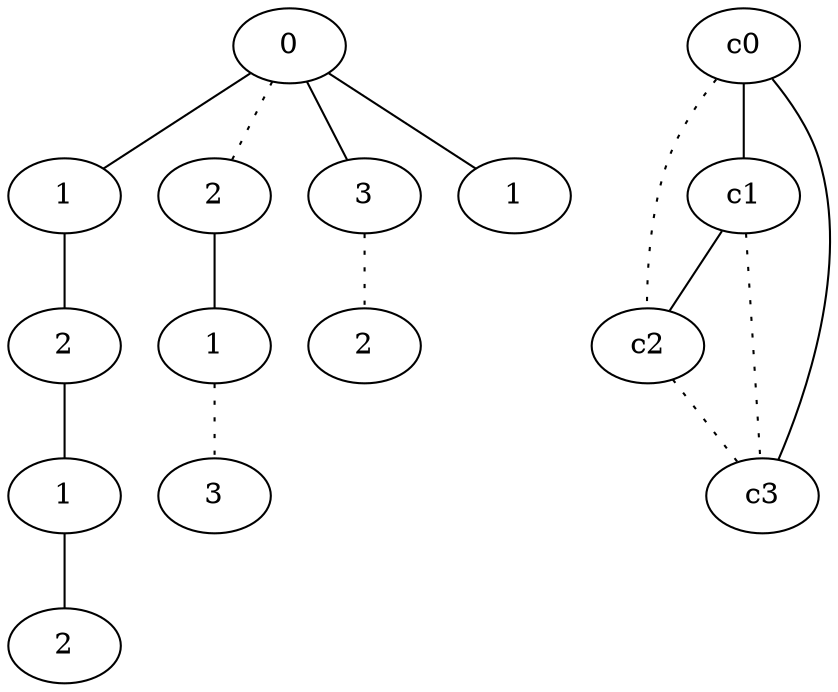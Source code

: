 graph {
a0[label=0];
a1[label=1];
a2[label=2];
a3[label=1];
a4[label=2];
a5[label=2];
a6[label=1];
a7[label=3];
a8[label=3];
a9[label=2];
a10[label=1];
a0 -- a1;
a0 -- a5 [style=dotted];
a0 -- a8;
a0 -- a10;
a1 -- a2;
a2 -- a3;
a3 -- a4;
a5 -- a6;
a6 -- a7 [style=dotted];
a8 -- a9 [style=dotted];
c0 -- c1;
c0 -- c2 [style=dotted];
c0 -- c3;
c1 -- c2;
c1 -- c3 [style=dotted];
c2 -- c3 [style=dotted];
}
